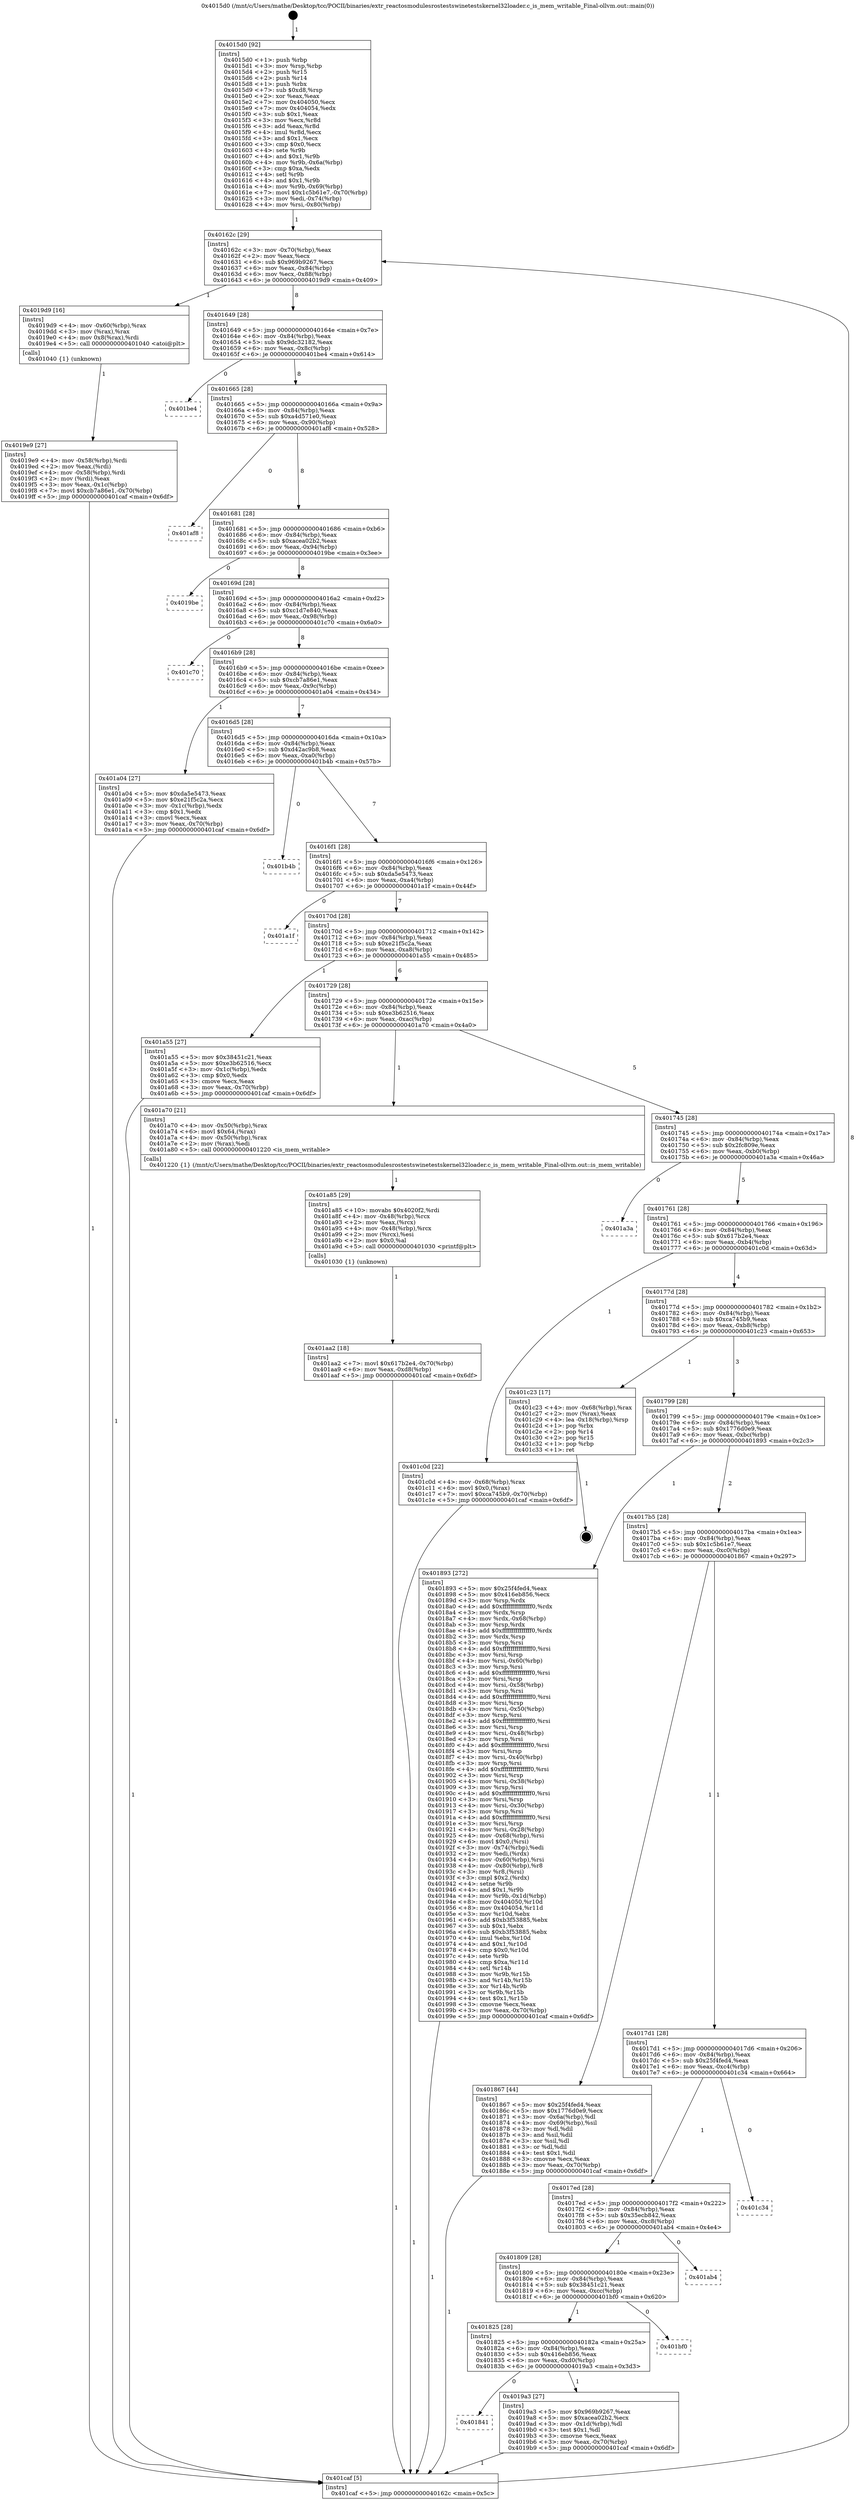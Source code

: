 digraph "0x4015d0" {
  label = "0x4015d0 (/mnt/c/Users/mathe/Desktop/tcc/POCII/binaries/extr_reactosmodulesrostestswinetestskernel32loader.c_is_mem_writable_Final-ollvm.out::main(0))"
  labelloc = "t"
  node[shape=record]

  Entry [label="",width=0.3,height=0.3,shape=circle,fillcolor=black,style=filled]
  "0x40162c" [label="{
     0x40162c [29]\l
     | [instrs]\l
     &nbsp;&nbsp;0x40162c \<+3\>: mov -0x70(%rbp),%eax\l
     &nbsp;&nbsp;0x40162f \<+2\>: mov %eax,%ecx\l
     &nbsp;&nbsp;0x401631 \<+6\>: sub $0x969b9267,%ecx\l
     &nbsp;&nbsp;0x401637 \<+6\>: mov %eax,-0x84(%rbp)\l
     &nbsp;&nbsp;0x40163d \<+6\>: mov %ecx,-0x88(%rbp)\l
     &nbsp;&nbsp;0x401643 \<+6\>: je 00000000004019d9 \<main+0x409\>\l
  }"]
  "0x4019d9" [label="{
     0x4019d9 [16]\l
     | [instrs]\l
     &nbsp;&nbsp;0x4019d9 \<+4\>: mov -0x60(%rbp),%rax\l
     &nbsp;&nbsp;0x4019dd \<+3\>: mov (%rax),%rax\l
     &nbsp;&nbsp;0x4019e0 \<+4\>: mov 0x8(%rax),%rdi\l
     &nbsp;&nbsp;0x4019e4 \<+5\>: call 0000000000401040 \<atoi@plt\>\l
     | [calls]\l
     &nbsp;&nbsp;0x401040 \{1\} (unknown)\l
  }"]
  "0x401649" [label="{
     0x401649 [28]\l
     | [instrs]\l
     &nbsp;&nbsp;0x401649 \<+5\>: jmp 000000000040164e \<main+0x7e\>\l
     &nbsp;&nbsp;0x40164e \<+6\>: mov -0x84(%rbp),%eax\l
     &nbsp;&nbsp;0x401654 \<+5\>: sub $0x9dc32182,%eax\l
     &nbsp;&nbsp;0x401659 \<+6\>: mov %eax,-0x8c(%rbp)\l
     &nbsp;&nbsp;0x40165f \<+6\>: je 0000000000401be4 \<main+0x614\>\l
  }"]
  Exit [label="",width=0.3,height=0.3,shape=circle,fillcolor=black,style=filled,peripheries=2]
  "0x401be4" [label="{
     0x401be4\l
  }", style=dashed]
  "0x401665" [label="{
     0x401665 [28]\l
     | [instrs]\l
     &nbsp;&nbsp;0x401665 \<+5\>: jmp 000000000040166a \<main+0x9a\>\l
     &nbsp;&nbsp;0x40166a \<+6\>: mov -0x84(%rbp),%eax\l
     &nbsp;&nbsp;0x401670 \<+5\>: sub $0xa4d571e0,%eax\l
     &nbsp;&nbsp;0x401675 \<+6\>: mov %eax,-0x90(%rbp)\l
     &nbsp;&nbsp;0x40167b \<+6\>: je 0000000000401af8 \<main+0x528\>\l
  }"]
  "0x401aa2" [label="{
     0x401aa2 [18]\l
     | [instrs]\l
     &nbsp;&nbsp;0x401aa2 \<+7\>: movl $0x617b2e4,-0x70(%rbp)\l
     &nbsp;&nbsp;0x401aa9 \<+6\>: mov %eax,-0xd8(%rbp)\l
     &nbsp;&nbsp;0x401aaf \<+5\>: jmp 0000000000401caf \<main+0x6df\>\l
  }"]
  "0x401af8" [label="{
     0x401af8\l
  }", style=dashed]
  "0x401681" [label="{
     0x401681 [28]\l
     | [instrs]\l
     &nbsp;&nbsp;0x401681 \<+5\>: jmp 0000000000401686 \<main+0xb6\>\l
     &nbsp;&nbsp;0x401686 \<+6\>: mov -0x84(%rbp),%eax\l
     &nbsp;&nbsp;0x40168c \<+5\>: sub $0xacea02b2,%eax\l
     &nbsp;&nbsp;0x401691 \<+6\>: mov %eax,-0x94(%rbp)\l
     &nbsp;&nbsp;0x401697 \<+6\>: je 00000000004019be \<main+0x3ee\>\l
  }"]
  "0x401a85" [label="{
     0x401a85 [29]\l
     | [instrs]\l
     &nbsp;&nbsp;0x401a85 \<+10\>: movabs $0x4020f2,%rdi\l
     &nbsp;&nbsp;0x401a8f \<+4\>: mov -0x48(%rbp),%rcx\l
     &nbsp;&nbsp;0x401a93 \<+2\>: mov %eax,(%rcx)\l
     &nbsp;&nbsp;0x401a95 \<+4\>: mov -0x48(%rbp),%rcx\l
     &nbsp;&nbsp;0x401a99 \<+2\>: mov (%rcx),%esi\l
     &nbsp;&nbsp;0x401a9b \<+2\>: mov $0x0,%al\l
     &nbsp;&nbsp;0x401a9d \<+5\>: call 0000000000401030 \<printf@plt\>\l
     | [calls]\l
     &nbsp;&nbsp;0x401030 \{1\} (unknown)\l
  }"]
  "0x4019be" [label="{
     0x4019be\l
  }", style=dashed]
  "0x40169d" [label="{
     0x40169d [28]\l
     | [instrs]\l
     &nbsp;&nbsp;0x40169d \<+5\>: jmp 00000000004016a2 \<main+0xd2\>\l
     &nbsp;&nbsp;0x4016a2 \<+6\>: mov -0x84(%rbp),%eax\l
     &nbsp;&nbsp;0x4016a8 \<+5\>: sub $0xc1d7e840,%eax\l
     &nbsp;&nbsp;0x4016ad \<+6\>: mov %eax,-0x98(%rbp)\l
     &nbsp;&nbsp;0x4016b3 \<+6\>: je 0000000000401c70 \<main+0x6a0\>\l
  }"]
  "0x4019e9" [label="{
     0x4019e9 [27]\l
     | [instrs]\l
     &nbsp;&nbsp;0x4019e9 \<+4\>: mov -0x58(%rbp),%rdi\l
     &nbsp;&nbsp;0x4019ed \<+2\>: mov %eax,(%rdi)\l
     &nbsp;&nbsp;0x4019ef \<+4\>: mov -0x58(%rbp),%rdi\l
     &nbsp;&nbsp;0x4019f3 \<+2\>: mov (%rdi),%eax\l
     &nbsp;&nbsp;0x4019f5 \<+3\>: mov %eax,-0x1c(%rbp)\l
     &nbsp;&nbsp;0x4019f8 \<+7\>: movl $0xcb7a86e1,-0x70(%rbp)\l
     &nbsp;&nbsp;0x4019ff \<+5\>: jmp 0000000000401caf \<main+0x6df\>\l
  }"]
  "0x401c70" [label="{
     0x401c70\l
  }", style=dashed]
  "0x4016b9" [label="{
     0x4016b9 [28]\l
     | [instrs]\l
     &nbsp;&nbsp;0x4016b9 \<+5\>: jmp 00000000004016be \<main+0xee\>\l
     &nbsp;&nbsp;0x4016be \<+6\>: mov -0x84(%rbp),%eax\l
     &nbsp;&nbsp;0x4016c4 \<+5\>: sub $0xcb7a86e1,%eax\l
     &nbsp;&nbsp;0x4016c9 \<+6\>: mov %eax,-0x9c(%rbp)\l
     &nbsp;&nbsp;0x4016cf \<+6\>: je 0000000000401a04 \<main+0x434\>\l
  }"]
  "0x401841" [label="{
     0x401841\l
  }", style=dashed]
  "0x401a04" [label="{
     0x401a04 [27]\l
     | [instrs]\l
     &nbsp;&nbsp;0x401a04 \<+5\>: mov $0xda5e5473,%eax\l
     &nbsp;&nbsp;0x401a09 \<+5\>: mov $0xe21f5c2a,%ecx\l
     &nbsp;&nbsp;0x401a0e \<+3\>: mov -0x1c(%rbp),%edx\l
     &nbsp;&nbsp;0x401a11 \<+3\>: cmp $0x1,%edx\l
     &nbsp;&nbsp;0x401a14 \<+3\>: cmovl %ecx,%eax\l
     &nbsp;&nbsp;0x401a17 \<+3\>: mov %eax,-0x70(%rbp)\l
     &nbsp;&nbsp;0x401a1a \<+5\>: jmp 0000000000401caf \<main+0x6df\>\l
  }"]
  "0x4016d5" [label="{
     0x4016d5 [28]\l
     | [instrs]\l
     &nbsp;&nbsp;0x4016d5 \<+5\>: jmp 00000000004016da \<main+0x10a\>\l
     &nbsp;&nbsp;0x4016da \<+6\>: mov -0x84(%rbp),%eax\l
     &nbsp;&nbsp;0x4016e0 \<+5\>: sub $0xd42ac9b8,%eax\l
     &nbsp;&nbsp;0x4016e5 \<+6\>: mov %eax,-0xa0(%rbp)\l
     &nbsp;&nbsp;0x4016eb \<+6\>: je 0000000000401b4b \<main+0x57b\>\l
  }"]
  "0x4019a3" [label="{
     0x4019a3 [27]\l
     | [instrs]\l
     &nbsp;&nbsp;0x4019a3 \<+5\>: mov $0x969b9267,%eax\l
     &nbsp;&nbsp;0x4019a8 \<+5\>: mov $0xacea02b2,%ecx\l
     &nbsp;&nbsp;0x4019ad \<+3\>: mov -0x1d(%rbp),%dl\l
     &nbsp;&nbsp;0x4019b0 \<+3\>: test $0x1,%dl\l
     &nbsp;&nbsp;0x4019b3 \<+3\>: cmovne %ecx,%eax\l
     &nbsp;&nbsp;0x4019b6 \<+3\>: mov %eax,-0x70(%rbp)\l
     &nbsp;&nbsp;0x4019b9 \<+5\>: jmp 0000000000401caf \<main+0x6df\>\l
  }"]
  "0x401b4b" [label="{
     0x401b4b\l
  }", style=dashed]
  "0x4016f1" [label="{
     0x4016f1 [28]\l
     | [instrs]\l
     &nbsp;&nbsp;0x4016f1 \<+5\>: jmp 00000000004016f6 \<main+0x126\>\l
     &nbsp;&nbsp;0x4016f6 \<+6\>: mov -0x84(%rbp),%eax\l
     &nbsp;&nbsp;0x4016fc \<+5\>: sub $0xda5e5473,%eax\l
     &nbsp;&nbsp;0x401701 \<+6\>: mov %eax,-0xa4(%rbp)\l
     &nbsp;&nbsp;0x401707 \<+6\>: je 0000000000401a1f \<main+0x44f\>\l
  }"]
  "0x401825" [label="{
     0x401825 [28]\l
     | [instrs]\l
     &nbsp;&nbsp;0x401825 \<+5\>: jmp 000000000040182a \<main+0x25a\>\l
     &nbsp;&nbsp;0x40182a \<+6\>: mov -0x84(%rbp),%eax\l
     &nbsp;&nbsp;0x401830 \<+5\>: sub $0x416eb856,%eax\l
     &nbsp;&nbsp;0x401835 \<+6\>: mov %eax,-0xd0(%rbp)\l
     &nbsp;&nbsp;0x40183b \<+6\>: je 00000000004019a3 \<main+0x3d3\>\l
  }"]
  "0x401a1f" [label="{
     0x401a1f\l
  }", style=dashed]
  "0x40170d" [label="{
     0x40170d [28]\l
     | [instrs]\l
     &nbsp;&nbsp;0x40170d \<+5\>: jmp 0000000000401712 \<main+0x142\>\l
     &nbsp;&nbsp;0x401712 \<+6\>: mov -0x84(%rbp),%eax\l
     &nbsp;&nbsp;0x401718 \<+5\>: sub $0xe21f5c2a,%eax\l
     &nbsp;&nbsp;0x40171d \<+6\>: mov %eax,-0xa8(%rbp)\l
     &nbsp;&nbsp;0x401723 \<+6\>: je 0000000000401a55 \<main+0x485\>\l
  }"]
  "0x401bf0" [label="{
     0x401bf0\l
  }", style=dashed]
  "0x401a55" [label="{
     0x401a55 [27]\l
     | [instrs]\l
     &nbsp;&nbsp;0x401a55 \<+5\>: mov $0x38451c21,%eax\l
     &nbsp;&nbsp;0x401a5a \<+5\>: mov $0xe3b62516,%ecx\l
     &nbsp;&nbsp;0x401a5f \<+3\>: mov -0x1c(%rbp),%edx\l
     &nbsp;&nbsp;0x401a62 \<+3\>: cmp $0x0,%edx\l
     &nbsp;&nbsp;0x401a65 \<+3\>: cmove %ecx,%eax\l
     &nbsp;&nbsp;0x401a68 \<+3\>: mov %eax,-0x70(%rbp)\l
     &nbsp;&nbsp;0x401a6b \<+5\>: jmp 0000000000401caf \<main+0x6df\>\l
  }"]
  "0x401729" [label="{
     0x401729 [28]\l
     | [instrs]\l
     &nbsp;&nbsp;0x401729 \<+5\>: jmp 000000000040172e \<main+0x15e\>\l
     &nbsp;&nbsp;0x40172e \<+6\>: mov -0x84(%rbp),%eax\l
     &nbsp;&nbsp;0x401734 \<+5\>: sub $0xe3b62516,%eax\l
     &nbsp;&nbsp;0x401739 \<+6\>: mov %eax,-0xac(%rbp)\l
     &nbsp;&nbsp;0x40173f \<+6\>: je 0000000000401a70 \<main+0x4a0\>\l
  }"]
  "0x401809" [label="{
     0x401809 [28]\l
     | [instrs]\l
     &nbsp;&nbsp;0x401809 \<+5\>: jmp 000000000040180e \<main+0x23e\>\l
     &nbsp;&nbsp;0x40180e \<+6\>: mov -0x84(%rbp),%eax\l
     &nbsp;&nbsp;0x401814 \<+5\>: sub $0x38451c21,%eax\l
     &nbsp;&nbsp;0x401819 \<+6\>: mov %eax,-0xcc(%rbp)\l
     &nbsp;&nbsp;0x40181f \<+6\>: je 0000000000401bf0 \<main+0x620\>\l
  }"]
  "0x401a70" [label="{
     0x401a70 [21]\l
     | [instrs]\l
     &nbsp;&nbsp;0x401a70 \<+4\>: mov -0x50(%rbp),%rax\l
     &nbsp;&nbsp;0x401a74 \<+6\>: movl $0x64,(%rax)\l
     &nbsp;&nbsp;0x401a7a \<+4\>: mov -0x50(%rbp),%rax\l
     &nbsp;&nbsp;0x401a7e \<+2\>: mov (%rax),%edi\l
     &nbsp;&nbsp;0x401a80 \<+5\>: call 0000000000401220 \<is_mem_writable\>\l
     | [calls]\l
     &nbsp;&nbsp;0x401220 \{1\} (/mnt/c/Users/mathe/Desktop/tcc/POCII/binaries/extr_reactosmodulesrostestswinetestskernel32loader.c_is_mem_writable_Final-ollvm.out::is_mem_writable)\l
  }"]
  "0x401745" [label="{
     0x401745 [28]\l
     | [instrs]\l
     &nbsp;&nbsp;0x401745 \<+5\>: jmp 000000000040174a \<main+0x17a\>\l
     &nbsp;&nbsp;0x40174a \<+6\>: mov -0x84(%rbp),%eax\l
     &nbsp;&nbsp;0x401750 \<+5\>: sub $0x2fc809e,%eax\l
     &nbsp;&nbsp;0x401755 \<+6\>: mov %eax,-0xb0(%rbp)\l
     &nbsp;&nbsp;0x40175b \<+6\>: je 0000000000401a3a \<main+0x46a\>\l
  }"]
  "0x401ab4" [label="{
     0x401ab4\l
  }", style=dashed]
  "0x401a3a" [label="{
     0x401a3a\l
  }", style=dashed]
  "0x401761" [label="{
     0x401761 [28]\l
     | [instrs]\l
     &nbsp;&nbsp;0x401761 \<+5\>: jmp 0000000000401766 \<main+0x196\>\l
     &nbsp;&nbsp;0x401766 \<+6\>: mov -0x84(%rbp),%eax\l
     &nbsp;&nbsp;0x40176c \<+5\>: sub $0x617b2e4,%eax\l
     &nbsp;&nbsp;0x401771 \<+6\>: mov %eax,-0xb4(%rbp)\l
     &nbsp;&nbsp;0x401777 \<+6\>: je 0000000000401c0d \<main+0x63d\>\l
  }"]
  "0x4017ed" [label="{
     0x4017ed [28]\l
     | [instrs]\l
     &nbsp;&nbsp;0x4017ed \<+5\>: jmp 00000000004017f2 \<main+0x222\>\l
     &nbsp;&nbsp;0x4017f2 \<+6\>: mov -0x84(%rbp),%eax\l
     &nbsp;&nbsp;0x4017f8 \<+5\>: sub $0x35ecb842,%eax\l
     &nbsp;&nbsp;0x4017fd \<+6\>: mov %eax,-0xc8(%rbp)\l
     &nbsp;&nbsp;0x401803 \<+6\>: je 0000000000401ab4 \<main+0x4e4\>\l
  }"]
  "0x401c0d" [label="{
     0x401c0d [22]\l
     | [instrs]\l
     &nbsp;&nbsp;0x401c0d \<+4\>: mov -0x68(%rbp),%rax\l
     &nbsp;&nbsp;0x401c11 \<+6\>: movl $0x0,(%rax)\l
     &nbsp;&nbsp;0x401c17 \<+7\>: movl $0xca745b9,-0x70(%rbp)\l
     &nbsp;&nbsp;0x401c1e \<+5\>: jmp 0000000000401caf \<main+0x6df\>\l
  }"]
  "0x40177d" [label="{
     0x40177d [28]\l
     | [instrs]\l
     &nbsp;&nbsp;0x40177d \<+5\>: jmp 0000000000401782 \<main+0x1b2\>\l
     &nbsp;&nbsp;0x401782 \<+6\>: mov -0x84(%rbp),%eax\l
     &nbsp;&nbsp;0x401788 \<+5\>: sub $0xca745b9,%eax\l
     &nbsp;&nbsp;0x40178d \<+6\>: mov %eax,-0xb8(%rbp)\l
     &nbsp;&nbsp;0x401793 \<+6\>: je 0000000000401c23 \<main+0x653\>\l
  }"]
  "0x401c34" [label="{
     0x401c34\l
  }", style=dashed]
  "0x401c23" [label="{
     0x401c23 [17]\l
     | [instrs]\l
     &nbsp;&nbsp;0x401c23 \<+4\>: mov -0x68(%rbp),%rax\l
     &nbsp;&nbsp;0x401c27 \<+2\>: mov (%rax),%eax\l
     &nbsp;&nbsp;0x401c29 \<+4\>: lea -0x18(%rbp),%rsp\l
     &nbsp;&nbsp;0x401c2d \<+1\>: pop %rbx\l
     &nbsp;&nbsp;0x401c2e \<+2\>: pop %r14\l
     &nbsp;&nbsp;0x401c30 \<+2\>: pop %r15\l
     &nbsp;&nbsp;0x401c32 \<+1\>: pop %rbp\l
     &nbsp;&nbsp;0x401c33 \<+1\>: ret\l
  }"]
  "0x401799" [label="{
     0x401799 [28]\l
     | [instrs]\l
     &nbsp;&nbsp;0x401799 \<+5\>: jmp 000000000040179e \<main+0x1ce\>\l
     &nbsp;&nbsp;0x40179e \<+6\>: mov -0x84(%rbp),%eax\l
     &nbsp;&nbsp;0x4017a4 \<+5\>: sub $0x1776d0e9,%eax\l
     &nbsp;&nbsp;0x4017a9 \<+6\>: mov %eax,-0xbc(%rbp)\l
     &nbsp;&nbsp;0x4017af \<+6\>: je 0000000000401893 \<main+0x2c3\>\l
  }"]
  "0x4015d0" [label="{
     0x4015d0 [92]\l
     | [instrs]\l
     &nbsp;&nbsp;0x4015d0 \<+1\>: push %rbp\l
     &nbsp;&nbsp;0x4015d1 \<+3\>: mov %rsp,%rbp\l
     &nbsp;&nbsp;0x4015d4 \<+2\>: push %r15\l
     &nbsp;&nbsp;0x4015d6 \<+2\>: push %r14\l
     &nbsp;&nbsp;0x4015d8 \<+1\>: push %rbx\l
     &nbsp;&nbsp;0x4015d9 \<+7\>: sub $0xd8,%rsp\l
     &nbsp;&nbsp;0x4015e0 \<+2\>: xor %eax,%eax\l
     &nbsp;&nbsp;0x4015e2 \<+7\>: mov 0x404050,%ecx\l
     &nbsp;&nbsp;0x4015e9 \<+7\>: mov 0x404054,%edx\l
     &nbsp;&nbsp;0x4015f0 \<+3\>: sub $0x1,%eax\l
     &nbsp;&nbsp;0x4015f3 \<+3\>: mov %ecx,%r8d\l
     &nbsp;&nbsp;0x4015f6 \<+3\>: add %eax,%r8d\l
     &nbsp;&nbsp;0x4015f9 \<+4\>: imul %r8d,%ecx\l
     &nbsp;&nbsp;0x4015fd \<+3\>: and $0x1,%ecx\l
     &nbsp;&nbsp;0x401600 \<+3\>: cmp $0x0,%ecx\l
     &nbsp;&nbsp;0x401603 \<+4\>: sete %r9b\l
     &nbsp;&nbsp;0x401607 \<+4\>: and $0x1,%r9b\l
     &nbsp;&nbsp;0x40160b \<+4\>: mov %r9b,-0x6a(%rbp)\l
     &nbsp;&nbsp;0x40160f \<+3\>: cmp $0xa,%edx\l
     &nbsp;&nbsp;0x401612 \<+4\>: setl %r9b\l
     &nbsp;&nbsp;0x401616 \<+4\>: and $0x1,%r9b\l
     &nbsp;&nbsp;0x40161a \<+4\>: mov %r9b,-0x69(%rbp)\l
     &nbsp;&nbsp;0x40161e \<+7\>: movl $0x1c5b61e7,-0x70(%rbp)\l
     &nbsp;&nbsp;0x401625 \<+3\>: mov %edi,-0x74(%rbp)\l
     &nbsp;&nbsp;0x401628 \<+4\>: mov %rsi,-0x80(%rbp)\l
  }"]
  "0x401893" [label="{
     0x401893 [272]\l
     | [instrs]\l
     &nbsp;&nbsp;0x401893 \<+5\>: mov $0x25f4fed4,%eax\l
     &nbsp;&nbsp;0x401898 \<+5\>: mov $0x416eb856,%ecx\l
     &nbsp;&nbsp;0x40189d \<+3\>: mov %rsp,%rdx\l
     &nbsp;&nbsp;0x4018a0 \<+4\>: add $0xfffffffffffffff0,%rdx\l
     &nbsp;&nbsp;0x4018a4 \<+3\>: mov %rdx,%rsp\l
     &nbsp;&nbsp;0x4018a7 \<+4\>: mov %rdx,-0x68(%rbp)\l
     &nbsp;&nbsp;0x4018ab \<+3\>: mov %rsp,%rdx\l
     &nbsp;&nbsp;0x4018ae \<+4\>: add $0xfffffffffffffff0,%rdx\l
     &nbsp;&nbsp;0x4018b2 \<+3\>: mov %rdx,%rsp\l
     &nbsp;&nbsp;0x4018b5 \<+3\>: mov %rsp,%rsi\l
     &nbsp;&nbsp;0x4018b8 \<+4\>: add $0xfffffffffffffff0,%rsi\l
     &nbsp;&nbsp;0x4018bc \<+3\>: mov %rsi,%rsp\l
     &nbsp;&nbsp;0x4018bf \<+4\>: mov %rsi,-0x60(%rbp)\l
     &nbsp;&nbsp;0x4018c3 \<+3\>: mov %rsp,%rsi\l
     &nbsp;&nbsp;0x4018c6 \<+4\>: add $0xfffffffffffffff0,%rsi\l
     &nbsp;&nbsp;0x4018ca \<+3\>: mov %rsi,%rsp\l
     &nbsp;&nbsp;0x4018cd \<+4\>: mov %rsi,-0x58(%rbp)\l
     &nbsp;&nbsp;0x4018d1 \<+3\>: mov %rsp,%rsi\l
     &nbsp;&nbsp;0x4018d4 \<+4\>: add $0xfffffffffffffff0,%rsi\l
     &nbsp;&nbsp;0x4018d8 \<+3\>: mov %rsi,%rsp\l
     &nbsp;&nbsp;0x4018db \<+4\>: mov %rsi,-0x50(%rbp)\l
     &nbsp;&nbsp;0x4018df \<+3\>: mov %rsp,%rsi\l
     &nbsp;&nbsp;0x4018e2 \<+4\>: add $0xfffffffffffffff0,%rsi\l
     &nbsp;&nbsp;0x4018e6 \<+3\>: mov %rsi,%rsp\l
     &nbsp;&nbsp;0x4018e9 \<+4\>: mov %rsi,-0x48(%rbp)\l
     &nbsp;&nbsp;0x4018ed \<+3\>: mov %rsp,%rsi\l
     &nbsp;&nbsp;0x4018f0 \<+4\>: add $0xfffffffffffffff0,%rsi\l
     &nbsp;&nbsp;0x4018f4 \<+3\>: mov %rsi,%rsp\l
     &nbsp;&nbsp;0x4018f7 \<+4\>: mov %rsi,-0x40(%rbp)\l
     &nbsp;&nbsp;0x4018fb \<+3\>: mov %rsp,%rsi\l
     &nbsp;&nbsp;0x4018fe \<+4\>: add $0xfffffffffffffff0,%rsi\l
     &nbsp;&nbsp;0x401902 \<+3\>: mov %rsi,%rsp\l
     &nbsp;&nbsp;0x401905 \<+4\>: mov %rsi,-0x38(%rbp)\l
     &nbsp;&nbsp;0x401909 \<+3\>: mov %rsp,%rsi\l
     &nbsp;&nbsp;0x40190c \<+4\>: add $0xfffffffffffffff0,%rsi\l
     &nbsp;&nbsp;0x401910 \<+3\>: mov %rsi,%rsp\l
     &nbsp;&nbsp;0x401913 \<+4\>: mov %rsi,-0x30(%rbp)\l
     &nbsp;&nbsp;0x401917 \<+3\>: mov %rsp,%rsi\l
     &nbsp;&nbsp;0x40191a \<+4\>: add $0xfffffffffffffff0,%rsi\l
     &nbsp;&nbsp;0x40191e \<+3\>: mov %rsi,%rsp\l
     &nbsp;&nbsp;0x401921 \<+4\>: mov %rsi,-0x28(%rbp)\l
     &nbsp;&nbsp;0x401925 \<+4\>: mov -0x68(%rbp),%rsi\l
     &nbsp;&nbsp;0x401929 \<+6\>: movl $0x0,(%rsi)\l
     &nbsp;&nbsp;0x40192f \<+3\>: mov -0x74(%rbp),%edi\l
     &nbsp;&nbsp;0x401932 \<+2\>: mov %edi,(%rdx)\l
     &nbsp;&nbsp;0x401934 \<+4\>: mov -0x60(%rbp),%rsi\l
     &nbsp;&nbsp;0x401938 \<+4\>: mov -0x80(%rbp),%r8\l
     &nbsp;&nbsp;0x40193c \<+3\>: mov %r8,(%rsi)\l
     &nbsp;&nbsp;0x40193f \<+3\>: cmpl $0x2,(%rdx)\l
     &nbsp;&nbsp;0x401942 \<+4\>: setne %r9b\l
     &nbsp;&nbsp;0x401946 \<+4\>: and $0x1,%r9b\l
     &nbsp;&nbsp;0x40194a \<+4\>: mov %r9b,-0x1d(%rbp)\l
     &nbsp;&nbsp;0x40194e \<+8\>: mov 0x404050,%r10d\l
     &nbsp;&nbsp;0x401956 \<+8\>: mov 0x404054,%r11d\l
     &nbsp;&nbsp;0x40195e \<+3\>: mov %r10d,%ebx\l
     &nbsp;&nbsp;0x401961 \<+6\>: add $0xb3f53885,%ebx\l
     &nbsp;&nbsp;0x401967 \<+3\>: sub $0x1,%ebx\l
     &nbsp;&nbsp;0x40196a \<+6\>: sub $0xb3f53885,%ebx\l
     &nbsp;&nbsp;0x401970 \<+4\>: imul %ebx,%r10d\l
     &nbsp;&nbsp;0x401974 \<+4\>: and $0x1,%r10d\l
     &nbsp;&nbsp;0x401978 \<+4\>: cmp $0x0,%r10d\l
     &nbsp;&nbsp;0x40197c \<+4\>: sete %r9b\l
     &nbsp;&nbsp;0x401980 \<+4\>: cmp $0xa,%r11d\l
     &nbsp;&nbsp;0x401984 \<+4\>: setl %r14b\l
     &nbsp;&nbsp;0x401988 \<+3\>: mov %r9b,%r15b\l
     &nbsp;&nbsp;0x40198b \<+3\>: and %r14b,%r15b\l
     &nbsp;&nbsp;0x40198e \<+3\>: xor %r14b,%r9b\l
     &nbsp;&nbsp;0x401991 \<+3\>: or %r9b,%r15b\l
     &nbsp;&nbsp;0x401994 \<+4\>: test $0x1,%r15b\l
     &nbsp;&nbsp;0x401998 \<+3\>: cmovne %ecx,%eax\l
     &nbsp;&nbsp;0x40199b \<+3\>: mov %eax,-0x70(%rbp)\l
     &nbsp;&nbsp;0x40199e \<+5\>: jmp 0000000000401caf \<main+0x6df\>\l
  }"]
  "0x4017b5" [label="{
     0x4017b5 [28]\l
     | [instrs]\l
     &nbsp;&nbsp;0x4017b5 \<+5\>: jmp 00000000004017ba \<main+0x1ea\>\l
     &nbsp;&nbsp;0x4017ba \<+6\>: mov -0x84(%rbp),%eax\l
     &nbsp;&nbsp;0x4017c0 \<+5\>: sub $0x1c5b61e7,%eax\l
     &nbsp;&nbsp;0x4017c5 \<+6\>: mov %eax,-0xc0(%rbp)\l
     &nbsp;&nbsp;0x4017cb \<+6\>: je 0000000000401867 \<main+0x297\>\l
  }"]
  "0x401caf" [label="{
     0x401caf [5]\l
     | [instrs]\l
     &nbsp;&nbsp;0x401caf \<+5\>: jmp 000000000040162c \<main+0x5c\>\l
  }"]
  "0x401867" [label="{
     0x401867 [44]\l
     | [instrs]\l
     &nbsp;&nbsp;0x401867 \<+5\>: mov $0x25f4fed4,%eax\l
     &nbsp;&nbsp;0x40186c \<+5\>: mov $0x1776d0e9,%ecx\l
     &nbsp;&nbsp;0x401871 \<+3\>: mov -0x6a(%rbp),%dl\l
     &nbsp;&nbsp;0x401874 \<+4\>: mov -0x69(%rbp),%sil\l
     &nbsp;&nbsp;0x401878 \<+3\>: mov %dl,%dil\l
     &nbsp;&nbsp;0x40187b \<+3\>: and %sil,%dil\l
     &nbsp;&nbsp;0x40187e \<+3\>: xor %sil,%dl\l
     &nbsp;&nbsp;0x401881 \<+3\>: or %dl,%dil\l
     &nbsp;&nbsp;0x401884 \<+4\>: test $0x1,%dil\l
     &nbsp;&nbsp;0x401888 \<+3\>: cmovne %ecx,%eax\l
     &nbsp;&nbsp;0x40188b \<+3\>: mov %eax,-0x70(%rbp)\l
     &nbsp;&nbsp;0x40188e \<+5\>: jmp 0000000000401caf \<main+0x6df\>\l
  }"]
  "0x4017d1" [label="{
     0x4017d1 [28]\l
     | [instrs]\l
     &nbsp;&nbsp;0x4017d1 \<+5\>: jmp 00000000004017d6 \<main+0x206\>\l
     &nbsp;&nbsp;0x4017d6 \<+6\>: mov -0x84(%rbp),%eax\l
     &nbsp;&nbsp;0x4017dc \<+5\>: sub $0x25f4fed4,%eax\l
     &nbsp;&nbsp;0x4017e1 \<+6\>: mov %eax,-0xc4(%rbp)\l
     &nbsp;&nbsp;0x4017e7 \<+6\>: je 0000000000401c34 \<main+0x664\>\l
  }"]
  Entry -> "0x4015d0" [label=" 1"]
  "0x40162c" -> "0x4019d9" [label=" 1"]
  "0x40162c" -> "0x401649" [label=" 8"]
  "0x401c23" -> Exit [label=" 1"]
  "0x401649" -> "0x401be4" [label=" 0"]
  "0x401649" -> "0x401665" [label=" 8"]
  "0x401c0d" -> "0x401caf" [label=" 1"]
  "0x401665" -> "0x401af8" [label=" 0"]
  "0x401665" -> "0x401681" [label=" 8"]
  "0x401aa2" -> "0x401caf" [label=" 1"]
  "0x401681" -> "0x4019be" [label=" 0"]
  "0x401681" -> "0x40169d" [label=" 8"]
  "0x401a85" -> "0x401aa2" [label=" 1"]
  "0x40169d" -> "0x401c70" [label=" 0"]
  "0x40169d" -> "0x4016b9" [label=" 8"]
  "0x401a70" -> "0x401a85" [label=" 1"]
  "0x4016b9" -> "0x401a04" [label=" 1"]
  "0x4016b9" -> "0x4016d5" [label=" 7"]
  "0x401a55" -> "0x401caf" [label=" 1"]
  "0x4016d5" -> "0x401b4b" [label=" 0"]
  "0x4016d5" -> "0x4016f1" [label=" 7"]
  "0x401a04" -> "0x401caf" [label=" 1"]
  "0x4016f1" -> "0x401a1f" [label=" 0"]
  "0x4016f1" -> "0x40170d" [label=" 7"]
  "0x4019d9" -> "0x4019e9" [label=" 1"]
  "0x40170d" -> "0x401a55" [label=" 1"]
  "0x40170d" -> "0x401729" [label=" 6"]
  "0x4019a3" -> "0x401caf" [label=" 1"]
  "0x401729" -> "0x401a70" [label=" 1"]
  "0x401729" -> "0x401745" [label=" 5"]
  "0x401825" -> "0x4019a3" [label=" 1"]
  "0x401745" -> "0x401a3a" [label=" 0"]
  "0x401745" -> "0x401761" [label=" 5"]
  "0x4019e9" -> "0x401caf" [label=" 1"]
  "0x401761" -> "0x401c0d" [label=" 1"]
  "0x401761" -> "0x40177d" [label=" 4"]
  "0x401809" -> "0x401bf0" [label=" 0"]
  "0x40177d" -> "0x401c23" [label=" 1"]
  "0x40177d" -> "0x401799" [label=" 3"]
  "0x401825" -> "0x401841" [label=" 0"]
  "0x401799" -> "0x401893" [label=" 1"]
  "0x401799" -> "0x4017b5" [label=" 2"]
  "0x401809" -> "0x401825" [label=" 1"]
  "0x4017b5" -> "0x401867" [label=" 1"]
  "0x4017b5" -> "0x4017d1" [label=" 1"]
  "0x401867" -> "0x401caf" [label=" 1"]
  "0x4015d0" -> "0x40162c" [label=" 1"]
  "0x401caf" -> "0x40162c" [label=" 8"]
  "0x4017ed" -> "0x401ab4" [label=" 0"]
  "0x401893" -> "0x401caf" [label=" 1"]
  "0x4017ed" -> "0x401809" [label=" 1"]
  "0x4017d1" -> "0x401c34" [label=" 0"]
  "0x4017d1" -> "0x4017ed" [label=" 1"]
}

